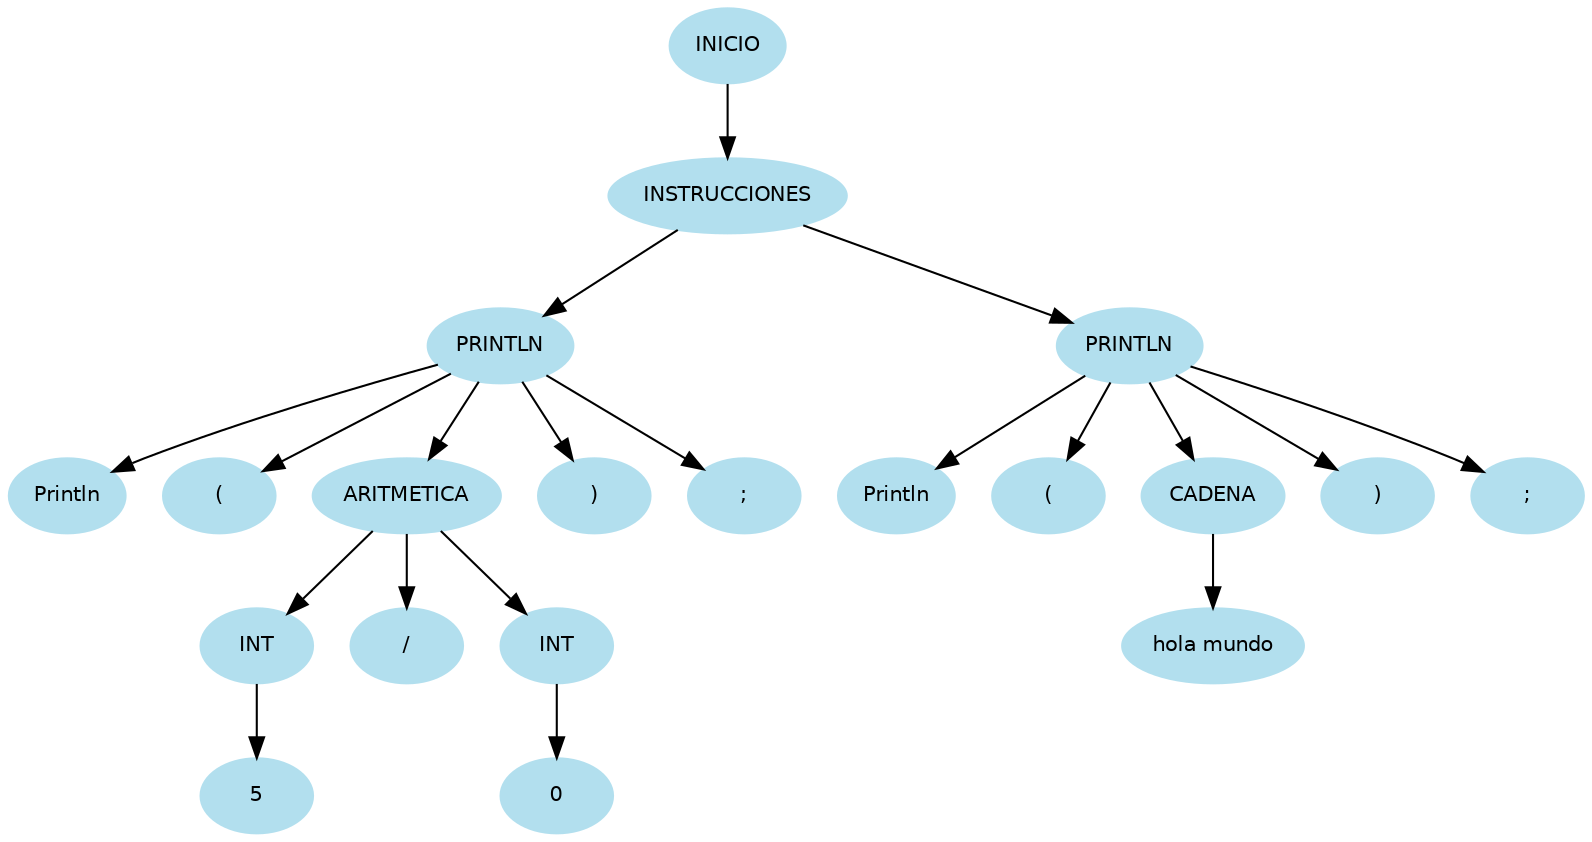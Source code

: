 digraph arbolAST{
node [shape=oval, style=filled, color=lightblue2, fontname=Helvetica, fontsize=10];
edge [fontname=Helvetica, fontsize=10];
n0[label="INICIO"];
n1[label="INSTRUCCIONES"];
n0 -> n1;
n2[label="PRINTLN"];
n1 -> n2;
n3[label="Println"];
n2 -> n3;
n4[label="("];
n2 -> n4;
n5[label="ARITMETICA"];
n2 -> n5;
n6[label="INT"];
n5 -> n6;
n7[label="5"];
n6 -> n7;
n8[label="/"];
n5 -> n8;
n9[label="INT"];
n5 -> n9;
n10[label="0"];
n9 -> n10;
n11[label=")"];
n2 -> n11;
n12[label=";"];
n2 -> n12;
n13[label="PRINTLN"];
n1 -> n13;
n14[label="Println"];
n13 -> n14;
n15[label="("];
n13 -> n15;
n16[label="CADENA"];
n13 -> n16;
n17[label="hola mundo"];
n16 -> n17;
n18[label=")"];
n13 -> n18;
n19[label=";"];
n13 -> n19;
}